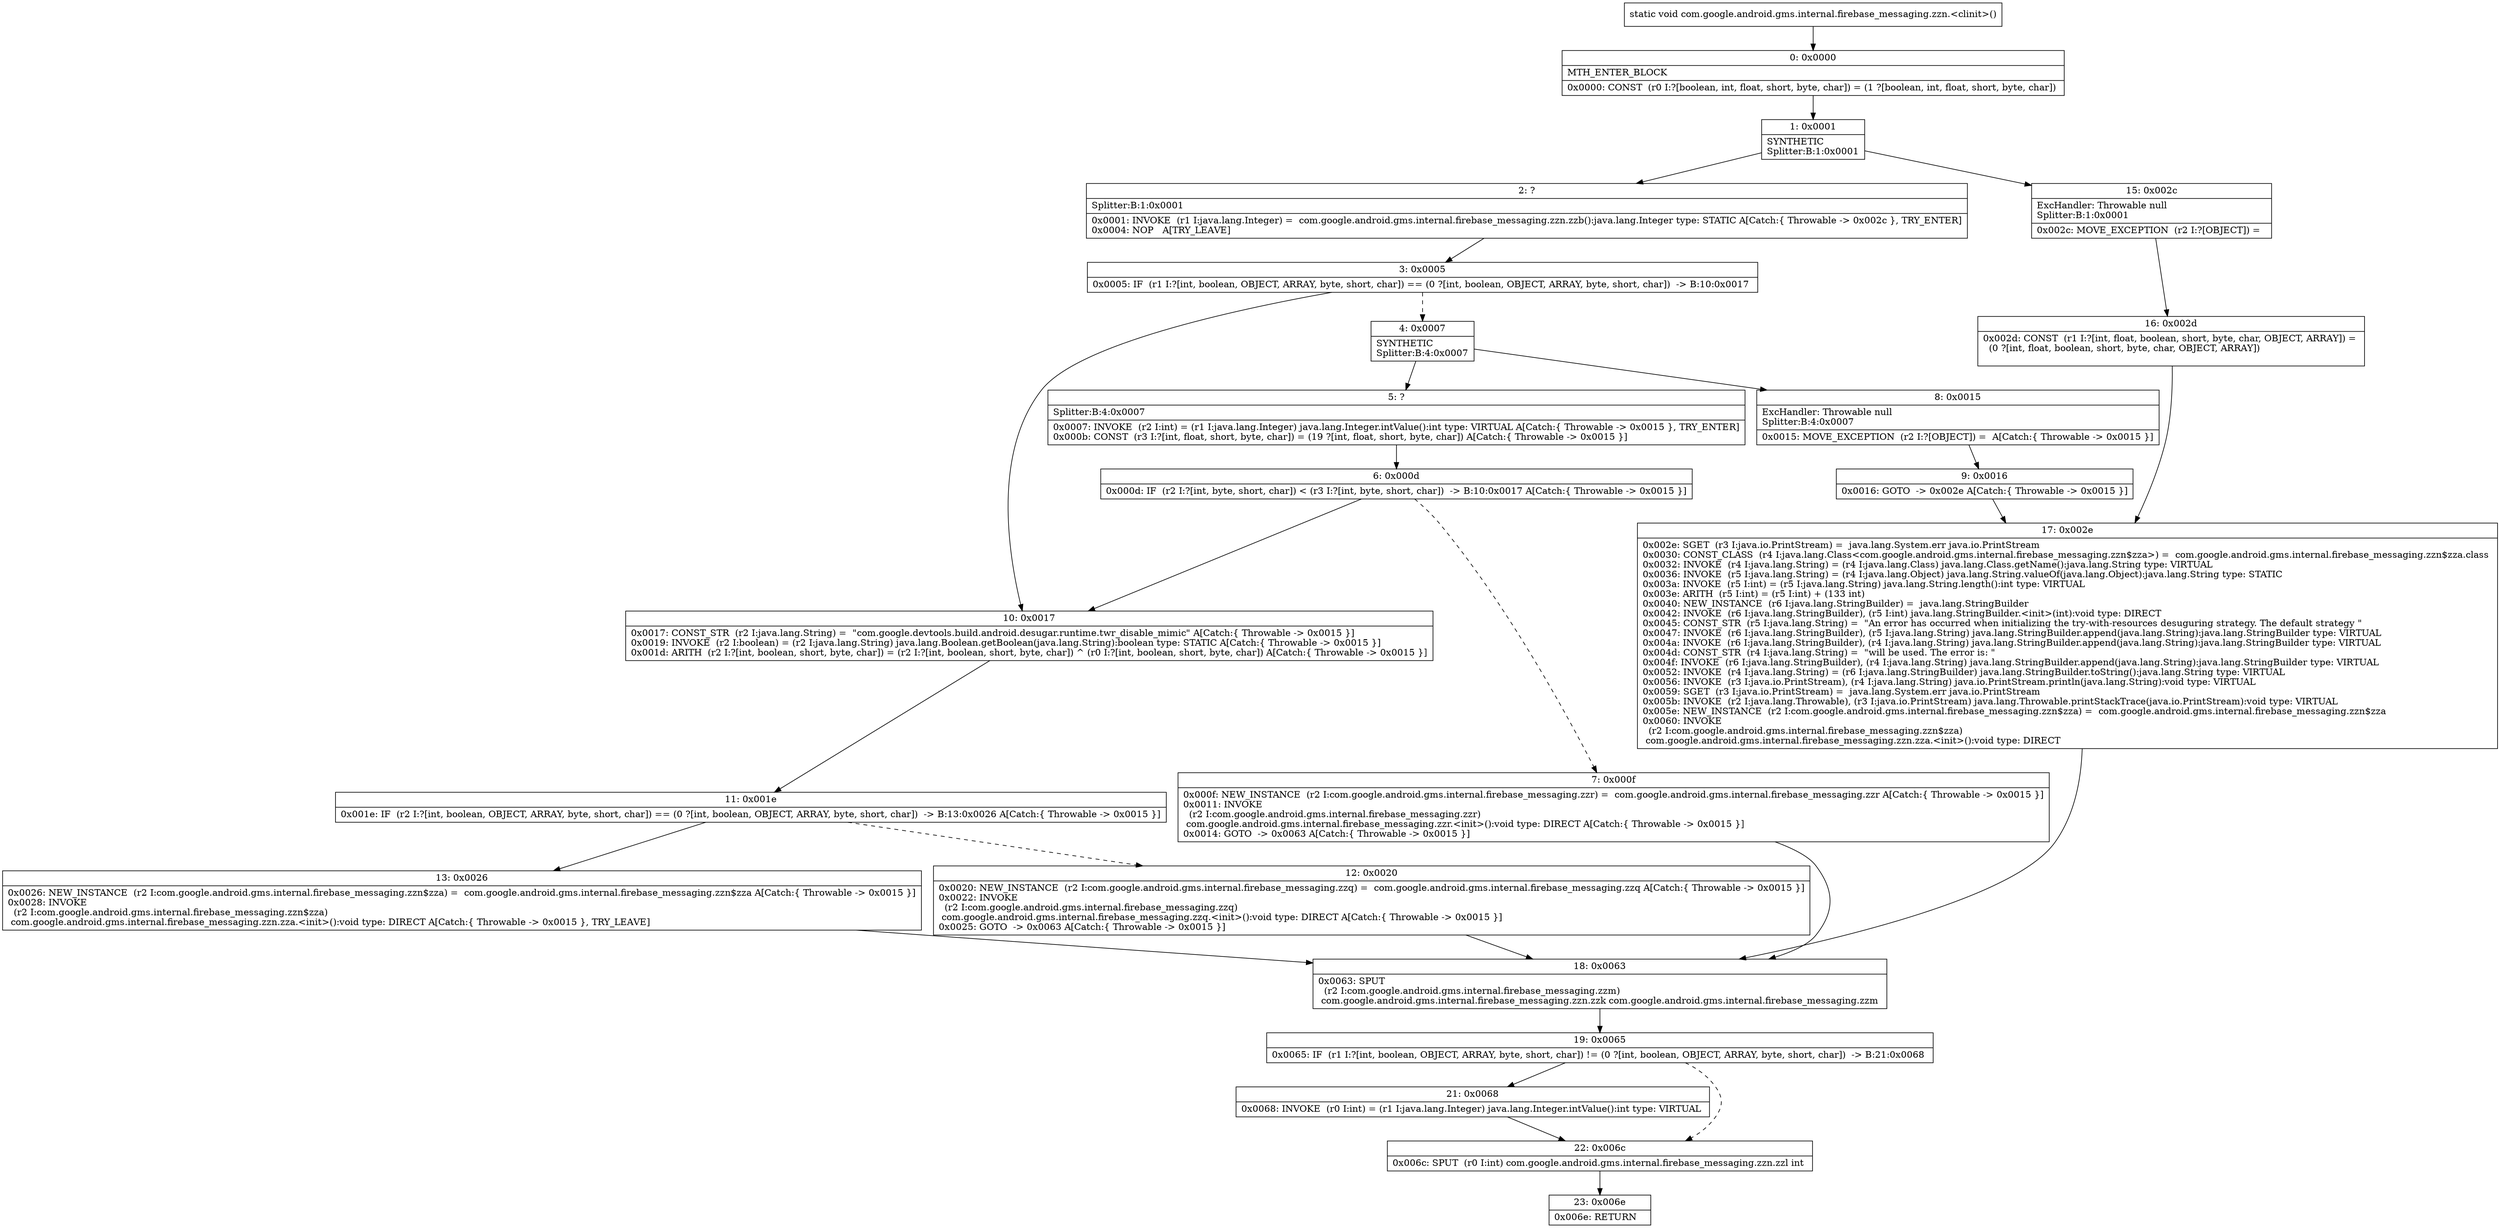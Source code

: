 digraph "CFG forcom.google.android.gms.internal.firebase_messaging.zzn.\<clinit\>()V" {
Node_0 [shape=record,label="{0\:\ 0x0000|MTH_ENTER_BLOCK\l|0x0000: CONST  (r0 I:?[boolean, int, float, short, byte, char]) = (1 ?[boolean, int, float, short, byte, char]) \l}"];
Node_1 [shape=record,label="{1\:\ 0x0001|SYNTHETIC\lSplitter:B:1:0x0001\l}"];
Node_2 [shape=record,label="{2\:\ ?|Splitter:B:1:0x0001\l|0x0001: INVOKE  (r1 I:java.lang.Integer) =  com.google.android.gms.internal.firebase_messaging.zzn.zzb():java.lang.Integer type: STATIC A[Catch:\{ Throwable \-\> 0x002c \}, TRY_ENTER]\l0x0004: NOP   A[TRY_LEAVE]\l}"];
Node_3 [shape=record,label="{3\:\ 0x0005|0x0005: IF  (r1 I:?[int, boolean, OBJECT, ARRAY, byte, short, char]) == (0 ?[int, boolean, OBJECT, ARRAY, byte, short, char])  \-\> B:10:0x0017 \l}"];
Node_4 [shape=record,label="{4\:\ 0x0007|SYNTHETIC\lSplitter:B:4:0x0007\l}"];
Node_5 [shape=record,label="{5\:\ ?|Splitter:B:4:0x0007\l|0x0007: INVOKE  (r2 I:int) = (r1 I:java.lang.Integer) java.lang.Integer.intValue():int type: VIRTUAL A[Catch:\{ Throwable \-\> 0x0015 \}, TRY_ENTER]\l0x000b: CONST  (r3 I:?[int, float, short, byte, char]) = (19 ?[int, float, short, byte, char]) A[Catch:\{ Throwable \-\> 0x0015 \}]\l}"];
Node_6 [shape=record,label="{6\:\ 0x000d|0x000d: IF  (r2 I:?[int, byte, short, char]) \< (r3 I:?[int, byte, short, char])  \-\> B:10:0x0017 A[Catch:\{ Throwable \-\> 0x0015 \}]\l}"];
Node_7 [shape=record,label="{7\:\ 0x000f|0x000f: NEW_INSTANCE  (r2 I:com.google.android.gms.internal.firebase_messaging.zzr) =  com.google.android.gms.internal.firebase_messaging.zzr A[Catch:\{ Throwable \-\> 0x0015 \}]\l0x0011: INVOKE  \l  (r2 I:com.google.android.gms.internal.firebase_messaging.zzr)\l com.google.android.gms.internal.firebase_messaging.zzr.\<init\>():void type: DIRECT A[Catch:\{ Throwable \-\> 0x0015 \}]\l0x0014: GOTO  \-\> 0x0063 A[Catch:\{ Throwable \-\> 0x0015 \}]\l}"];
Node_8 [shape=record,label="{8\:\ 0x0015|ExcHandler: Throwable null\lSplitter:B:4:0x0007\l|0x0015: MOVE_EXCEPTION  (r2 I:?[OBJECT]) =  A[Catch:\{ Throwable \-\> 0x0015 \}]\l}"];
Node_9 [shape=record,label="{9\:\ 0x0016|0x0016: GOTO  \-\> 0x002e A[Catch:\{ Throwable \-\> 0x0015 \}]\l}"];
Node_10 [shape=record,label="{10\:\ 0x0017|0x0017: CONST_STR  (r2 I:java.lang.String) =  \"com.google.devtools.build.android.desugar.runtime.twr_disable_mimic\" A[Catch:\{ Throwable \-\> 0x0015 \}]\l0x0019: INVOKE  (r2 I:boolean) = (r2 I:java.lang.String) java.lang.Boolean.getBoolean(java.lang.String):boolean type: STATIC A[Catch:\{ Throwable \-\> 0x0015 \}]\l0x001d: ARITH  (r2 I:?[int, boolean, short, byte, char]) = (r2 I:?[int, boolean, short, byte, char]) ^ (r0 I:?[int, boolean, short, byte, char]) A[Catch:\{ Throwable \-\> 0x0015 \}]\l}"];
Node_11 [shape=record,label="{11\:\ 0x001e|0x001e: IF  (r2 I:?[int, boolean, OBJECT, ARRAY, byte, short, char]) == (0 ?[int, boolean, OBJECT, ARRAY, byte, short, char])  \-\> B:13:0x0026 A[Catch:\{ Throwable \-\> 0x0015 \}]\l}"];
Node_12 [shape=record,label="{12\:\ 0x0020|0x0020: NEW_INSTANCE  (r2 I:com.google.android.gms.internal.firebase_messaging.zzq) =  com.google.android.gms.internal.firebase_messaging.zzq A[Catch:\{ Throwable \-\> 0x0015 \}]\l0x0022: INVOKE  \l  (r2 I:com.google.android.gms.internal.firebase_messaging.zzq)\l com.google.android.gms.internal.firebase_messaging.zzq.\<init\>():void type: DIRECT A[Catch:\{ Throwable \-\> 0x0015 \}]\l0x0025: GOTO  \-\> 0x0063 A[Catch:\{ Throwable \-\> 0x0015 \}]\l}"];
Node_13 [shape=record,label="{13\:\ 0x0026|0x0026: NEW_INSTANCE  (r2 I:com.google.android.gms.internal.firebase_messaging.zzn$zza) =  com.google.android.gms.internal.firebase_messaging.zzn$zza A[Catch:\{ Throwable \-\> 0x0015 \}]\l0x0028: INVOKE  \l  (r2 I:com.google.android.gms.internal.firebase_messaging.zzn$zza)\l com.google.android.gms.internal.firebase_messaging.zzn.zza.\<init\>():void type: DIRECT A[Catch:\{ Throwable \-\> 0x0015 \}, TRY_LEAVE]\l}"];
Node_15 [shape=record,label="{15\:\ 0x002c|ExcHandler: Throwable null\lSplitter:B:1:0x0001\l|0x002c: MOVE_EXCEPTION  (r2 I:?[OBJECT]) =  \l}"];
Node_16 [shape=record,label="{16\:\ 0x002d|0x002d: CONST  (r1 I:?[int, float, boolean, short, byte, char, OBJECT, ARRAY]) = \l  (0 ?[int, float, boolean, short, byte, char, OBJECT, ARRAY])\l \l}"];
Node_17 [shape=record,label="{17\:\ 0x002e|0x002e: SGET  (r3 I:java.io.PrintStream) =  java.lang.System.err java.io.PrintStream \l0x0030: CONST_CLASS  (r4 I:java.lang.Class\<com.google.android.gms.internal.firebase_messaging.zzn$zza\>) =  com.google.android.gms.internal.firebase_messaging.zzn$zza.class \l0x0032: INVOKE  (r4 I:java.lang.String) = (r4 I:java.lang.Class) java.lang.Class.getName():java.lang.String type: VIRTUAL \l0x0036: INVOKE  (r5 I:java.lang.String) = (r4 I:java.lang.Object) java.lang.String.valueOf(java.lang.Object):java.lang.String type: STATIC \l0x003a: INVOKE  (r5 I:int) = (r5 I:java.lang.String) java.lang.String.length():int type: VIRTUAL \l0x003e: ARITH  (r5 I:int) = (r5 I:int) + (133 int) \l0x0040: NEW_INSTANCE  (r6 I:java.lang.StringBuilder) =  java.lang.StringBuilder \l0x0042: INVOKE  (r6 I:java.lang.StringBuilder), (r5 I:int) java.lang.StringBuilder.\<init\>(int):void type: DIRECT \l0x0045: CONST_STR  (r5 I:java.lang.String) =  \"An error has occurred when initializing the try\-with\-resources desuguring strategy. The default strategy \" \l0x0047: INVOKE  (r6 I:java.lang.StringBuilder), (r5 I:java.lang.String) java.lang.StringBuilder.append(java.lang.String):java.lang.StringBuilder type: VIRTUAL \l0x004a: INVOKE  (r6 I:java.lang.StringBuilder), (r4 I:java.lang.String) java.lang.StringBuilder.append(java.lang.String):java.lang.StringBuilder type: VIRTUAL \l0x004d: CONST_STR  (r4 I:java.lang.String) =  \"will be used. The error is: \" \l0x004f: INVOKE  (r6 I:java.lang.StringBuilder), (r4 I:java.lang.String) java.lang.StringBuilder.append(java.lang.String):java.lang.StringBuilder type: VIRTUAL \l0x0052: INVOKE  (r4 I:java.lang.String) = (r6 I:java.lang.StringBuilder) java.lang.StringBuilder.toString():java.lang.String type: VIRTUAL \l0x0056: INVOKE  (r3 I:java.io.PrintStream), (r4 I:java.lang.String) java.io.PrintStream.println(java.lang.String):void type: VIRTUAL \l0x0059: SGET  (r3 I:java.io.PrintStream) =  java.lang.System.err java.io.PrintStream \l0x005b: INVOKE  (r2 I:java.lang.Throwable), (r3 I:java.io.PrintStream) java.lang.Throwable.printStackTrace(java.io.PrintStream):void type: VIRTUAL \l0x005e: NEW_INSTANCE  (r2 I:com.google.android.gms.internal.firebase_messaging.zzn$zza) =  com.google.android.gms.internal.firebase_messaging.zzn$zza \l0x0060: INVOKE  \l  (r2 I:com.google.android.gms.internal.firebase_messaging.zzn$zza)\l com.google.android.gms.internal.firebase_messaging.zzn.zza.\<init\>():void type: DIRECT \l}"];
Node_18 [shape=record,label="{18\:\ 0x0063|0x0063: SPUT  \l  (r2 I:com.google.android.gms.internal.firebase_messaging.zzm)\l com.google.android.gms.internal.firebase_messaging.zzn.zzk com.google.android.gms.internal.firebase_messaging.zzm \l}"];
Node_19 [shape=record,label="{19\:\ 0x0065|0x0065: IF  (r1 I:?[int, boolean, OBJECT, ARRAY, byte, short, char]) != (0 ?[int, boolean, OBJECT, ARRAY, byte, short, char])  \-\> B:21:0x0068 \l}"];
Node_21 [shape=record,label="{21\:\ 0x0068|0x0068: INVOKE  (r0 I:int) = (r1 I:java.lang.Integer) java.lang.Integer.intValue():int type: VIRTUAL \l}"];
Node_22 [shape=record,label="{22\:\ 0x006c|0x006c: SPUT  (r0 I:int) com.google.android.gms.internal.firebase_messaging.zzn.zzl int \l}"];
Node_23 [shape=record,label="{23\:\ 0x006e|0x006e: RETURN   \l}"];
MethodNode[shape=record,label="{static void com.google.android.gms.internal.firebase_messaging.zzn.\<clinit\>() }"];
MethodNode -> Node_0;
Node_0 -> Node_1;
Node_1 -> Node_2;
Node_1 -> Node_15;
Node_2 -> Node_3;
Node_3 -> Node_4[style=dashed];
Node_3 -> Node_10;
Node_4 -> Node_5;
Node_4 -> Node_8;
Node_5 -> Node_6;
Node_6 -> Node_7[style=dashed];
Node_6 -> Node_10;
Node_7 -> Node_18;
Node_8 -> Node_9;
Node_9 -> Node_17;
Node_10 -> Node_11;
Node_11 -> Node_12[style=dashed];
Node_11 -> Node_13;
Node_12 -> Node_18;
Node_13 -> Node_18;
Node_15 -> Node_16;
Node_16 -> Node_17;
Node_17 -> Node_18;
Node_18 -> Node_19;
Node_19 -> Node_21;
Node_19 -> Node_22[style=dashed];
Node_21 -> Node_22;
Node_22 -> Node_23;
}

